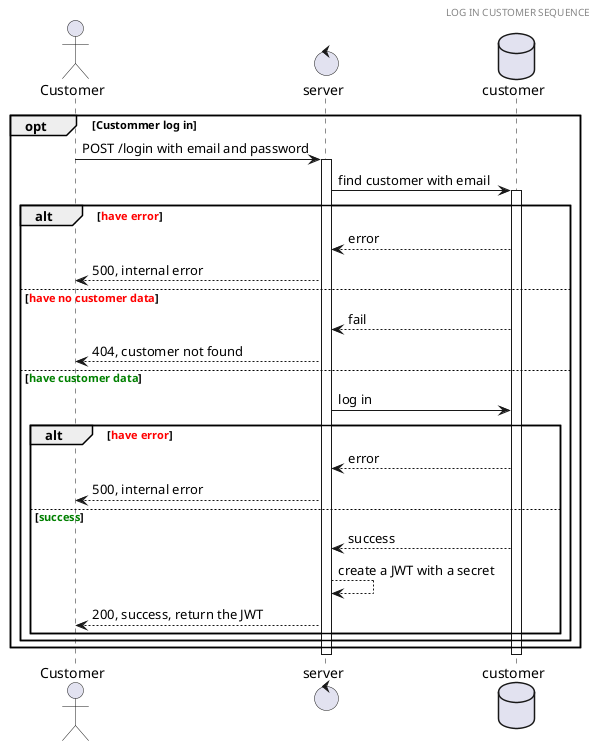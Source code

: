 @startuml log in customer sequence

header LOG IN CUSTOMER SEQUENCE
actor Customer 
control server
database customer

opt  Custommer log in
  Customer -> server: POST /login with email and password
  activate server
      server -> customer: find customer with email
      activate customer
      alt <font color=red>have error</font>
        customer --> server: error
        server --> Customer: 500, internal error
      else <font color=red>have no customer data</font>
        customer --> server: fail
        server --> Customer: 404, customer not found
      else <font color=green>have customer data</font>
          server -> customer: log in
          alt <font color=red>have error</font>
            customer --> server: error
            server --> Customer: 500, internal error
          else <font color=green>success</font>
            customer --> server: success
            server --> server: create a JWT with a secret
            server --> Customer: 200, success, return the JWT
            
          end
      end
    end
    deactivate customer
    deactivate server


@enduml
